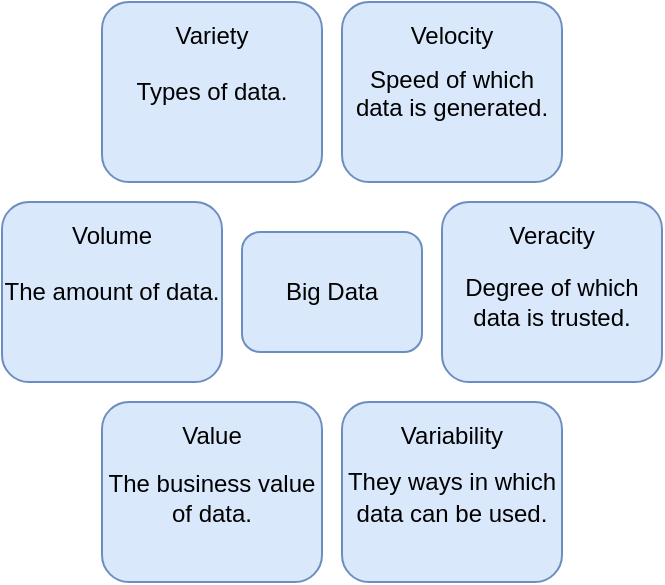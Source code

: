 <mxfile version="14.9.5" type="device"><diagram id="V4tBvz65VkEOiD7wluin" name="Page-1"><mxGraphModel dx="946" dy="469" grid="1" gridSize="10" guides="1" tooltips="1" connect="1" arrows="1" fold="1" page="1" pageScale="1" pageWidth="850" pageHeight="1100" math="0" shadow="0"><root><mxCell id="0"/><mxCell id="1" parent="0"/><mxCell id="8xBZYbXkwCvCZUe2G0o8-131" value="" style="rounded=1;whiteSpace=wrap;html=1;fillColor=#dae8fc;strokeColor=#6c8ebf;labelPosition=center;verticalLabelPosition=top;align=center;verticalAlign=bottom;" vertex="1" parent="1"><mxGeometry x="360" y="1050" width="110" height="90" as="geometry"/></mxCell><mxCell id="8xBZYbXkwCvCZUe2G0o8-132" value="Volume" style="text;html=1;strokeColor=none;fillColor=none;align=center;verticalAlign=middle;whiteSpace=wrap;rounded=0;" vertex="1" parent="1"><mxGeometry x="370" y="1057" width="90" height="20" as="geometry"/></mxCell><mxCell id="8xBZYbXkwCvCZUe2G0o8-133" value="" style="rounded=1;whiteSpace=wrap;html=1;fillColor=#dae8fc;strokeColor=#6c8ebf;labelPosition=center;verticalLabelPosition=top;align=center;verticalAlign=bottom;" vertex="1" parent="1"><mxGeometry x="410" y="950" width="110" height="90" as="geometry"/></mxCell><mxCell id="8xBZYbXkwCvCZUe2G0o8-134" value="Variety" style="text;html=1;strokeColor=none;fillColor=none;align=center;verticalAlign=middle;whiteSpace=wrap;rounded=0;" vertex="1" parent="1"><mxGeometry x="420" y="957" width="90" height="20" as="geometry"/></mxCell><mxCell id="8xBZYbXkwCvCZUe2G0o8-135" value="" style="rounded=1;whiteSpace=wrap;html=1;fillColor=#dae8fc;strokeColor=#6c8ebf;labelPosition=center;verticalLabelPosition=top;align=center;verticalAlign=bottom;" vertex="1" parent="1"><mxGeometry x="530" y="950" width="110" height="90" as="geometry"/></mxCell><mxCell id="8xBZYbXkwCvCZUe2G0o8-136" value="Velocity" style="text;html=1;strokeColor=none;fillColor=none;align=center;verticalAlign=middle;whiteSpace=wrap;rounded=0;" vertex="1" parent="1"><mxGeometry x="540" y="957" width="90" height="20" as="geometry"/></mxCell><mxCell id="8xBZYbXkwCvCZUe2G0o8-137" value="" style="rounded=1;whiteSpace=wrap;html=1;fillColor=#dae8fc;strokeColor=#6c8ebf;labelPosition=center;verticalLabelPosition=top;align=center;verticalAlign=bottom;" vertex="1" parent="1"><mxGeometry x="580" y="1050" width="110" height="90" as="geometry"/></mxCell><mxCell id="8xBZYbXkwCvCZUe2G0o8-138" value="Veracity" style="text;html=1;strokeColor=none;fillColor=none;align=center;verticalAlign=middle;whiteSpace=wrap;rounded=0;" vertex="1" parent="1"><mxGeometry x="590" y="1057" width="90" height="20" as="geometry"/></mxCell><mxCell id="8xBZYbXkwCvCZUe2G0o8-139" value="" style="rounded=1;whiteSpace=wrap;html=1;fillColor=#dae8fc;strokeColor=#6c8ebf;labelPosition=center;verticalLabelPosition=top;align=center;verticalAlign=bottom;" vertex="1" parent="1"><mxGeometry x="410" y="1150" width="110" height="90" as="geometry"/></mxCell><mxCell id="8xBZYbXkwCvCZUe2G0o8-140" value="Value" style="text;html=1;strokeColor=none;fillColor=none;align=center;verticalAlign=middle;whiteSpace=wrap;rounded=0;" vertex="1" parent="1"><mxGeometry x="420" y="1157" width="90" height="20" as="geometry"/></mxCell><mxCell id="8xBZYbXkwCvCZUe2G0o8-141" value="" style="rounded=1;whiteSpace=wrap;html=1;fillColor=#dae8fc;strokeColor=#6c8ebf;labelPosition=center;verticalLabelPosition=top;align=center;verticalAlign=bottom;" vertex="1" parent="1"><mxGeometry x="530" y="1150" width="110" height="90" as="geometry"/></mxCell><mxCell id="8xBZYbXkwCvCZUe2G0o8-142" value="Variability" style="text;html=1;strokeColor=none;fillColor=none;align=center;verticalAlign=middle;whiteSpace=wrap;rounded=0;" vertex="1" parent="1"><mxGeometry x="540" y="1157" width="90" height="20" as="geometry"/></mxCell><mxCell id="8xBZYbXkwCvCZUe2G0o8-143" value="The amount of data." style="text;html=1;strokeColor=none;fillColor=none;align=center;verticalAlign=middle;whiteSpace=wrap;rounded=0;" vertex="1" parent="1"><mxGeometry x="360" y="1050" width="110" height="90" as="geometry"/></mxCell><mxCell id="8xBZYbXkwCvCZUe2G0o8-144" value="Types of data." style="text;html=1;strokeColor=none;fillColor=none;align=center;verticalAlign=middle;whiteSpace=wrap;rounded=0;" vertex="1" parent="1"><mxGeometry x="410" y="950" width="110" height="90" as="geometry"/></mxCell><mxCell id="8xBZYbXkwCvCZUe2G0o8-145" value="Speed of which" style="text;html=1;strokeColor=none;fillColor=none;align=center;verticalAlign=middle;whiteSpace=wrap;rounded=0;" vertex="1" parent="1"><mxGeometry x="530" y="983.5" width="110" height="10" as="geometry"/></mxCell><mxCell id="8xBZYbXkwCvCZUe2G0o8-146" value="data is trusted." style="text;html=1;strokeColor=none;fillColor=none;align=center;verticalAlign=middle;whiteSpace=wrap;rounded=0;" vertex="1" parent="1"><mxGeometry x="580" y="1100" width="110" height="15" as="geometry"/></mxCell><mxCell id="8xBZYbXkwCvCZUe2G0o8-147" value="of data." style="text;html=1;strokeColor=none;fillColor=none;align=center;verticalAlign=middle;whiteSpace=wrap;rounded=0;" vertex="1" parent="1"><mxGeometry x="410" y="1200.5" width="110" height="10" as="geometry"/></mxCell><mxCell id="8xBZYbXkwCvCZUe2G0o8-148" value="They ways in which" style="text;html=1;strokeColor=none;fillColor=none;align=center;verticalAlign=middle;whiteSpace=wrap;rounded=0;" vertex="1" parent="1"><mxGeometry x="530" y="1179.5" width="110" height="20" as="geometry"/></mxCell><mxCell id="8xBZYbXkwCvCZUe2G0o8-149" value="" style="rounded=1;whiteSpace=wrap;html=1;fillColor=#dae8fc;strokeColor=#6c8ebf;labelPosition=center;verticalLabelPosition=top;align=center;verticalAlign=bottom;" vertex="1" parent="1"><mxGeometry x="480" y="1065" width="90" height="60" as="geometry"/></mxCell><mxCell id="8xBZYbXkwCvCZUe2G0o8-150" value="Big Data" style="text;html=1;strokeColor=none;fillColor=none;align=center;verticalAlign=middle;whiteSpace=wrap;rounded=0;" vertex="1" parent="1"><mxGeometry x="480" y="1075" width="90" height="40" as="geometry"/></mxCell><mxCell id="8xBZYbXkwCvCZUe2G0o8-151" value="data is generated." style="text;html=1;strokeColor=none;fillColor=none;align=center;verticalAlign=middle;whiteSpace=wrap;rounded=0;" vertex="1" parent="1"><mxGeometry x="530" y="997.5" width="110" height="10" as="geometry"/></mxCell><mxCell id="8xBZYbXkwCvCZUe2G0o8-152" value="Degree of which" style="text;html=1;strokeColor=none;fillColor=none;align=center;verticalAlign=middle;whiteSpace=wrap;rounded=0;" vertex="1" parent="1"><mxGeometry x="580" y="1085" width="110" height="15" as="geometry"/></mxCell><mxCell id="8xBZYbXkwCvCZUe2G0o8-153" value="data can be used." style="text;html=1;strokeColor=none;fillColor=none;align=center;verticalAlign=middle;whiteSpace=wrap;rounded=0;" vertex="1" parent="1"><mxGeometry x="530" y="1200.5" width="110" height="10" as="geometry"/></mxCell><mxCell id="8xBZYbXkwCvCZUe2G0o8-154" value="The business value" style="text;html=1;strokeColor=none;fillColor=none;align=center;verticalAlign=middle;whiteSpace=wrap;rounded=0;" vertex="1" parent="1"><mxGeometry x="410" y="1185.5" width="110" height="10" as="geometry"/></mxCell></root></mxGraphModel></diagram></mxfile>